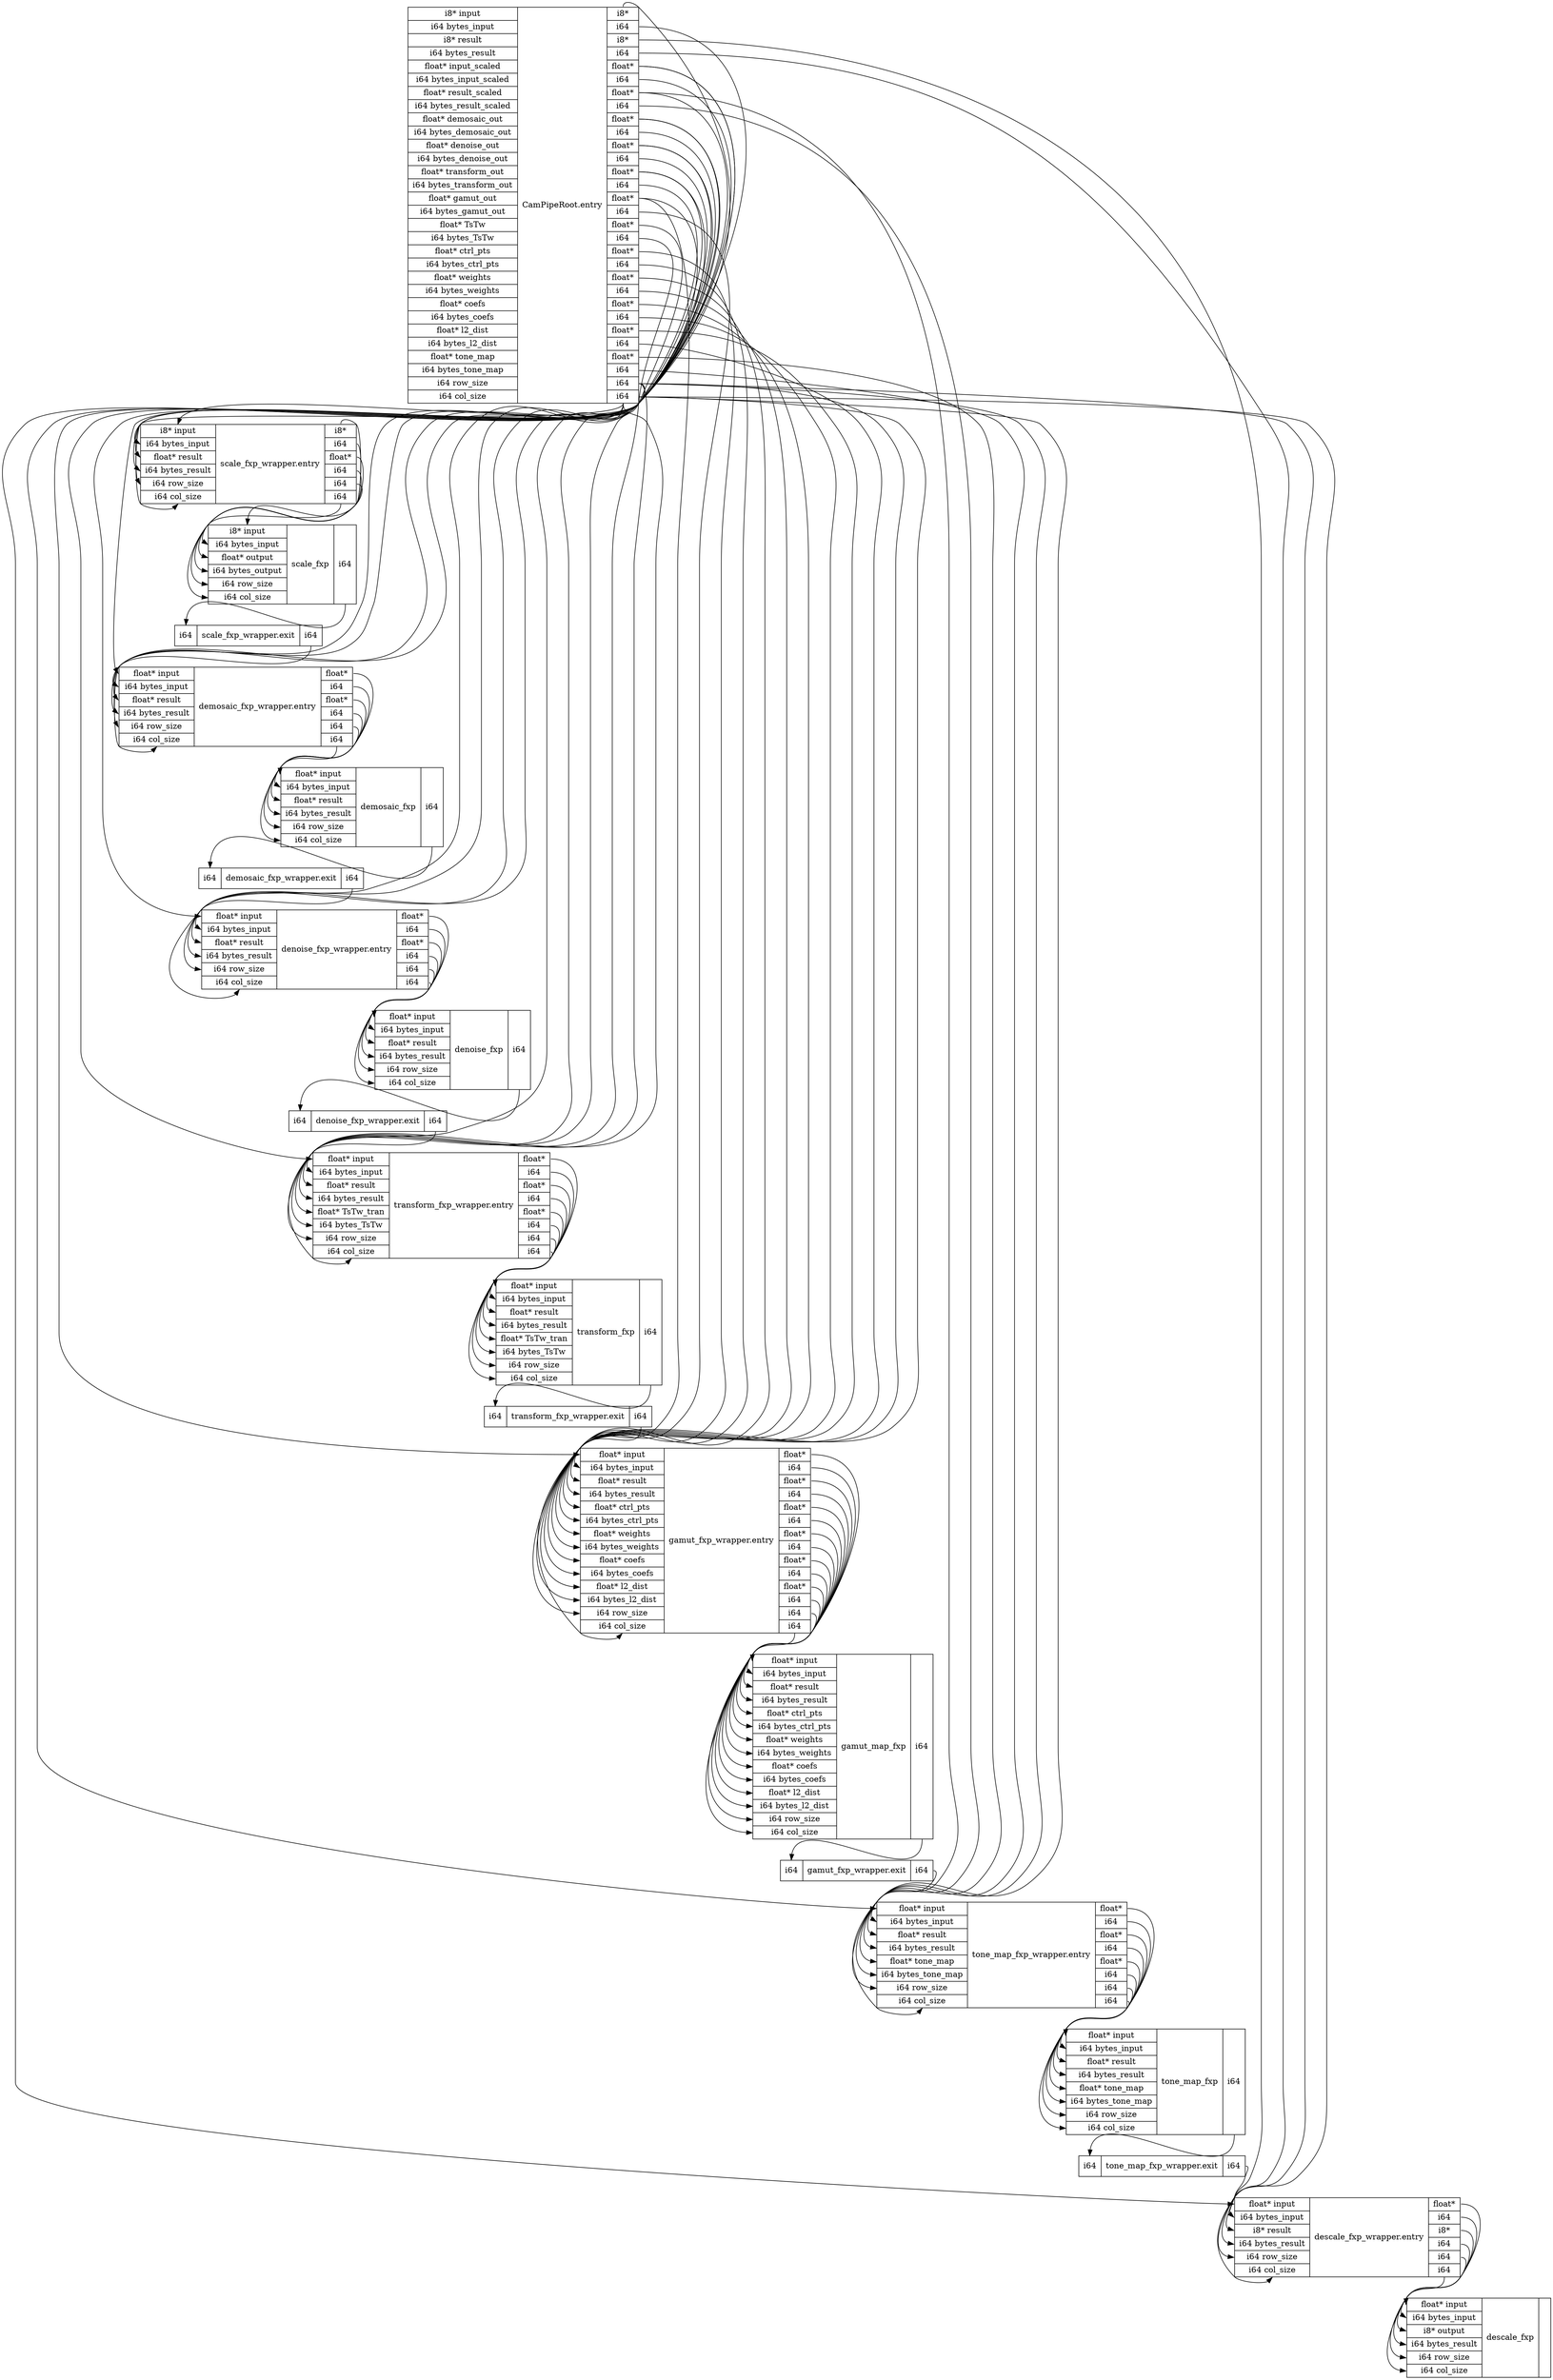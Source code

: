 digraph structs {
	node [shape=record];
	"denoise_fxp" [label="{<i0>float* input|<i1>i64 bytes_input|<i2>float* result|<i3>i64 bytes_result|<i4>i64 row_size|<i5>i64 col_size}|denoise_fxp|{<o0>i64}"];
	"denoise_fxp_wrapper.exit" [label="{<i0>i64}|denoise_fxp_wrapper.exit|{<o0>i64}"];
	"demosaic_fxp" [label="{<i0>float* input|<i1>i64 bytes_input|<i2>float* result|<i3>i64 bytes_result|<i4>i64 row_size|<i5>i64 col_size}|demosaic_fxp|{<o0>i64}"];
	"transform_fxp" [label="{<i0>float* input|<i1>i64 bytes_input|<i2>float* result|<i3>i64 bytes_result|<i4>float* TsTw_tran|<i5>i64 bytes_TsTw|<i6>i64 row_size|<i7>i64 col_size}|transform_fxp|{<o0>i64}"];
	"scale_fxp" [label="{<i0>i8* input|<i1>i64 bytes_input|<i2>float* output|<i3>i64 bytes_output|<i4>i64 row_size|<i5>i64 col_size}|scale_fxp|{<o0>i64}"];
	"gamut_map_fxp" [label="{<i0>float* input|<i1>i64 bytes_input|<i2>float* result|<i3>i64 bytes_result|<i4>float* ctrl_pts|<i5>i64 bytes_ctrl_pts|<i6>float* weights|<i7>i64 bytes_weights|<i8>float* coefs|<i9>i64 bytes_coefs|<i10>float* l2_dist|<i11>i64 bytes_l2_dist|<i12>i64 row_size|<i13>i64 col_size}|gamut_map_fxp|{<o0>i64}"];
	"tone_map_fxp_wrapper.entry" [label="{<i0>float* input|<i1>i64 bytes_input|<i2>float* result|<i3>i64 bytes_result|<i4>float* tone_map|<i5>i64 bytes_tone_map|<i6>i64 row_size|<i7>i64 col_size}|tone_map_fxp_wrapper.entry|{<o0>float*|<o1>i64|<o2>float*|<o3>i64|<o4>float*|<o5>i64|<o6>i64|<o7>i64}"];
	"demosaic_fxp_wrapper.exit" [label="{<i0>i64}|demosaic_fxp_wrapper.exit|{<o0>i64}"];
	"descale_fxp_wrapper.entry" [label="{<i0>float* input|<i1>i64 bytes_input|<i2>i8* result|<i3>i64 bytes_result|<i4>i64 row_size|<i5>i64 col_size}|descale_fxp_wrapper.entry|{<o0>float*|<o1>i64|<o2>i8*|<o3>i64|<o4>i64|<o5>i64}"];
	"tone_map_fxp" [label="{<i0>float* input|<i1>i64 bytes_input|<i2>float* result|<i3>i64 bytes_result|<i4>float* tone_map|<i5>i64 bytes_tone_map|<i6>i64 row_size|<i7>i64 col_size}|tone_map_fxp|{<o0>i64}"];
	"denoise_fxp_wrapper.entry" [label="{<i0>float* input|<i1>i64 bytes_input|<i2>float* result|<i3>i64 bytes_result|<i4>i64 row_size|<i5>i64 col_size}|denoise_fxp_wrapper.entry|{<o0>float*|<o1>i64|<o2>float*|<o3>i64|<o4>i64|<o5>i64}"];
	"transform_fxp_wrapper.entry" [label="{<i0>float* input|<i1>i64 bytes_input|<i2>float* result|<i3>i64 bytes_result|<i4>float* TsTw_tran|<i5>i64 bytes_TsTw|<i6>i64 row_size|<i7>i64 col_size}|transform_fxp_wrapper.entry|{<o0>float*|<o1>i64|<o2>float*|<o3>i64|<o4>float*|<o5>i64|<o6>i64|<o7>i64}"];
	"scale_fxp_wrapper.entry" [label="{<i0>i8* input|<i1>i64 bytes_input|<i2>float* result|<i3>i64 bytes_result|<i4>i64 row_size|<i5>i64 col_size}|scale_fxp_wrapper.entry|{<o0>i8*|<o1>i64|<o2>float*|<o3>i64|<o4>i64|<o5>i64}"];
	"descale_fxp" [label="{<i0>float* input|<i1>i64 bytes_input|<i2>i8* output|<i3>i64 bytes_result|<i4>i64 row_size|<i5>i64 col_size}|descale_fxp|{}"];
	"gamut_fxp_wrapper.entry" [label="{<i0>float* input|<i1>i64 bytes_input|<i2>float* result|<i3>i64 bytes_result|<i4>float* ctrl_pts|<i5>i64 bytes_ctrl_pts|<i6>float* weights|<i7>i64 bytes_weights|<i8>float* coefs|<i9>i64 bytes_coefs|<i10>float* l2_dist|<i11>i64 bytes_l2_dist|<i12>i64 row_size|<i13>i64 col_size}|gamut_fxp_wrapper.entry|{<o0>float*|<o1>i64|<o2>float*|<o3>i64|<o4>float*|<o5>i64|<o6>float*|<o7>i64|<o8>float*|<o9>i64|<o10>float*|<o11>i64|<o12>i64|<o13>i64}"];
	"gamut_fxp_wrapper.exit" [label="{<i0>i64}|gamut_fxp_wrapper.exit|{<o0>i64}"];
	"CamPipeRoot.entry" [label="{<i0>i8* input|<i1>i64 bytes_input|<i2>i8* result|<i3>i64 bytes_result|<i4>float* input_scaled|<i5>i64 bytes_input_scaled|<i6>float* result_scaled|<i7>i64 bytes_result_scaled|<i8>float* demosaic_out|<i9>i64 bytes_demosaic_out|<i10>float* denoise_out|<i11>i64 bytes_denoise_out|<i12>float* transform_out|<i13>i64 bytes_transform_out|<i14>float* gamut_out|<i15>i64 bytes_gamut_out|<i16>float* TsTw|<i17>i64 bytes_TsTw|<i18>float* ctrl_pts|<i19>i64 bytes_ctrl_pts|<i20>float* weights|<i21>i64 bytes_weights|<i22>float* coefs|<i23>i64 bytes_coefs|<i24>float* l2_dist|<i25>i64 bytes_l2_dist|<i26>float* tone_map|<i27>i64 bytes_tone_map|<i28>i64 row_size|<i29>i64 col_size}|CamPipeRoot.entry|{<o0>i8*|<o1>i64|<o2>i8*|<o3>i64|<o4>float*|<o5>i64|<o6>float*|<o7>i64|<o8>float*|<o9>i64|<o10>float*|<o11>i64|<o12>float*|<o13>i64|<o14>float*|<o15>i64|<o16>float*|<o17>i64|<o18>float*|<o19>i64|<o20>float*|<o21>i64|<o22>float*|<o23>i64|<o24>float*|<o25>i64|<o26>float*|<o27>i64|<o28>i64|<o29>i64}"];
	"scale_fxp_wrapper.exit" [label="{<i0>i64}|scale_fxp_wrapper.exit|{<o0>i64}"];
	"tone_map_fxp_wrapper.exit" [label="{<i0>i64}|tone_map_fxp_wrapper.exit|{<o0>i64}"];
	"demosaic_fxp_wrapper.entry" [label="{<i0>float* input|<i1>i64 bytes_input|<i2>float* result|<i3>i64 bytes_result|<i4>i64 row_size|<i5>i64 col_size}|demosaic_fxp_wrapper.entry|{<o0>float*|<o1>i64|<o2>float*|<o3>i64|<o4>i64|<o5>i64}"];
	"transform_fxp_wrapper.exit" [label="{<i0>i64}|transform_fxp_wrapper.exit|{<o0>i64}"];

	"descale_fxp_wrapper.entry" -> "descale_fxp" [tailport=o2, headport=i2, ];
	"descale_fxp_wrapper.entry" -> "descale_fxp" [tailport=o1, headport=i1, ];
	"descale_fxp_wrapper.entry" -> "descale_fxp" [tailport=o0, headport=i0, ];
	"tone_map_fxp" -> "tone_map_fxp_wrapper.exit" [tailport=o0, headport=i0, ];
	"tone_map_fxp_wrapper.entry" -> "tone_map_fxp" [tailport=o7, headport=i7, ];
	"tone_map_fxp_wrapper.entry" -> "tone_map_fxp" [tailport=o5, headport=i5, ];
	"tone_map_fxp_wrapper.entry" -> "tone_map_fxp" [tailport=o4, headport=i4, ];
	"tone_map_fxp_wrapper.entry" -> "tone_map_fxp" [tailport=o3, headport=i3, ];
	"tone_map_fxp_wrapper.entry" -> "tone_map_fxp" [tailport=o2, headport=i2, ];
	"tone_map_fxp_wrapper.entry" -> "tone_map_fxp" [tailport=o1, headport=i1, ];
	"tone_map_fxp_wrapper.entry" -> "tone_map_fxp" [tailport=o0, headport=i0, ];
	"tone_map_fxp_wrapper.entry" -> "tone_map_fxp" [tailport=o6, headport=i6, ];
	"gamut_map_fxp" -> "gamut_fxp_wrapper.exit" [tailport=o0, headport=i0, ];
	"gamut_fxp_wrapper.entry" -> "gamut_map_fxp" [tailport=o13, headport=i13, ];
	"CamPipeRoot.entry" -> "gamut_fxp_wrapper.entry" [tailport=o21, headport=i7, ];
	"scale_fxp_wrapper.exit" -> "demosaic_fxp_wrapper.entry" [tailport=o0, headport=i1, ];
	"gamut_fxp_wrapper.entry" -> "gamut_map_fxp" [tailport=o8, headport=i8, ];
	"scale_fxp_wrapper.entry" -> "scale_fxp" [tailport=o3, headport=i3, ];
	"CamPipeRoot.entry" -> "gamut_fxp_wrapper.entry" [tailport=o20, headport=i6, ];
	"gamut_fxp_wrapper.entry" -> "gamut_map_fxp" [tailport=o7, headport=i7, ];
	"CamPipeRoot.entry" -> "descale_fxp_wrapper.entry" [tailport=o3, headport=i3, ];
	"CamPipeRoot.entry" -> "descale_fxp_wrapper.entry" [tailport=o2, headport=i2, ];
	"CamPipeRoot.entry" -> "tone_map_fxp_wrapper.entry" [tailport=o27, headport=i5, ];
	"CamPipeRoot.entry" -> "tone_map_fxp_wrapper.entry" [tailport=o26, headport=i4, ];
	"CamPipeRoot.entry" -> "tone_map_fxp_wrapper.entry" [tailport=o7, headport=i3, ];
	"CamPipeRoot.entry" -> "descale_fxp_wrapper.entry" [tailport=o6, headport=i0, ];
	"CamPipeRoot.entry" -> "tone_map_fxp_wrapper.entry" [tailport=o6, headport=i2, ];
	"CamPipeRoot.entry" -> "gamut_fxp_wrapper.entry" [tailport=o25, headport=i11, ];
	"gamut_fxp_wrapper.entry" -> "gamut_map_fxp" [tailport=o12, headport=i12, ];
	"gamut_fxp_wrapper.entry" -> "gamut_map_fxp" [tailport=o11, headport=i11, ];
	"CamPipeRoot.entry" -> "gamut_fxp_wrapper.entry" [tailport=o23, headport=i9, ];
	"gamut_fxp_wrapper.entry" -> "gamut_map_fxp" [tailport=o10, headport=i10, ];
	"CamPipeRoot.entry" -> "gamut_fxp_wrapper.entry" [tailport=o22, headport=i8, ];
	"gamut_fxp_wrapper.entry" -> "gamut_map_fxp" [tailport=o9, headport=i9, ];
	"CamPipeRoot.entry" -> "gamut_fxp_wrapper.entry" [tailport=o19, headport=i5, ];
	"scale_fxp_wrapper.entry" -> "scale_fxp" [tailport=o2, headport=i2, ];
	"gamut_fxp_wrapper.entry" -> "gamut_map_fxp" [tailport=o6, headport=i6, ];
	"CamPipeRoot.entry" -> "gamut_fxp_wrapper.entry" [tailport=o18, headport=i4, ];
	"transform_fxp_wrapper.exit" -> "gamut_fxp_wrapper.entry" [tailport=o0, headport=i1, ];
	"gamut_fxp_wrapper.entry" -> "gamut_map_fxp" [tailport=o5, headport=i5, ];
	"CamPipeRoot.entry" -> "descale_fxp_wrapper.entry" [tailport=o28, headport=i4, ];
	"CamPipeRoot.entry" -> "demosaic_fxp_wrapper.entry" [tailport=o28, headport=i4, ];
	"CamPipeRoot.entry" -> "scale_fxp_wrapper.entry" [tailport=o28, headport=i4, ];
	"CamPipeRoot.entry" -> "tone_map_fxp_wrapper.entry" [tailport=o28, headport=i6, ];
	"CamPipeRoot.entry" -> "denoise_fxp_wrapper.entry" [tailport=o28, headport=i4, ];
	"CamPipeRoot.entry" -> "gamut_fxp_wrapper.entry" [tailport=o28, headport=i12, ];
	"CamPipeRoot.entry" -> "transform_fxp_wrapper.entry" [tailport=o28, headport=i6, ];
	"scale_fxp_wrapper.entry" -> "scale_fxp" [tailport=o0, headport=i0, ];
	"CamPipeRoot.entry" -> "transform_fxp_wrapper.entry" [tailport=o17, headport=i5, ];
	"scale_fxp" -> "scale_fxp_wrapper.exit" [tailport=o0, headport=i0, ];
	"gamut_fxp_wrapper.entry" -> "gamut_map_fxp" [tailport=o4, headport=i4, ];
	"CamPipeRoot.entry" -> "transform_fxp_wrapper.entry" [tailport=o13, headport=i3, ];
	"CamPipeRoot.entry" -> "scale_fxp_wrapper.entry" [tailport=o5, headport=i3, ];
	"demosaic_fxp_wrapper.exit" -> "denoise_fxp_wrapper.entry" [tailport=o0, headport=i1, ];
	"scale_fxp_wrapper.entry" -> "scale_fxp" [tailport=o1, headport=i1, ];
	"CamPipeRoot.entry" -> "descale_fxp_wrapper.entry" [tailport=o29, headport=i5, ];
	"CamPipeRoot.entry" -> "demosaic_fxp_wrapper.entry" [tailport=o29, headport=i5, ];
	"CamPipeRoot.entry" -> "scale_fxp_wrapper.entry" [tailport=o29, headport=i5, ];
	"CamPipeRoot.entry" -> "tone_map_fxp_wrapper.entry" [tailport=o29, headport=i7, ];
	"CamPipeRoot.entry" -> "denoise_fxp_wrapper.entry" [tailport=o29, headport=i5, ];
	"CamPipeRoot.entry" -> "gamut_fxp_wrapper.entry" [tailport=o29, headport=i13, ];
	"CamPipeRoot.entry" -> "transform_fxp_wrapper.entry" [tailport=o29, headport=i7, ];
	"CamPipeRoot.entry" -> "tone_map_fxp_wrapper.entry" [tailport=o14, headport=i0, ];
	"CamPipeRoot.entry" -> "gamut_fxp_wrapper.entry" [tailport=o14, headport=i2, ];
	"transform_fxp_wrapper.entry" -> "transform_fxp" [tailport=o0, headport=i0, ];
	"CamPipeRoot.entry" -> "demosaic_fxp_wrapper.entry" [tailport=o4, headport=i0, ];
	"CamPipeRoot.entry" -> "scale_fxp_wrapper.entry" [tailport=o4, headport=i2, ];
	"scale_fxp_wrapper.entry" -> "scale_fxp" [tailport=o4, headport=i4, ];
	"CamPipeRoot.entry" -> "scale_fxp_wrapper.entry" [tailport=o0, headport=i0, ];
	"scale_fxp_wrapper.entry" -> "scale_fxp" [tailport=o5, headport=i5, ];
	"CamPipeRoot.entry" -> "scale_fxp_wrapper.entry" [tailport=o1, headport=i1, ];
	"CamPipeRoot.entry" -> "transform_fxp_wrapper.entry" [tailport=o16, headport=i4, ];
	"gamut_fxp_wrapper.entry" -> "gamut_map_fxp" [tailport=o3, headport=i3, ];
	"CamPipeRoot.entry" -> "denoise_fxp_wrapper.entry" [tailport=o8, headport=i0, ];
	"CamPipeRoot.entry" -> "demosaic_fxp_wrapper.entry" [tailport=o8, headport=i2, ];
	"CamPipeRoot.entry" -> "demosaic_fxp_wrapper.entry" [tailport=o9, headport=i3, ];
	"CamPipeRoot.entry" -> "transform_fxp_wrapper.entry" [tailport=o10, headport=i0, ];
	"CamPipeRoot.entry" -> "denoise_fxp_wrapper.entry" [tailport=o10, headport=i2, ];
	"CamPipeRoot.entry" -> "gamut_fxp_wrapper.entry" [tailport=o12, headport=i0, ];
	"CamPipeRoot.entry" -> "transform_fxp_wrapper.entry" [tailport=o12, headport=i2, ];
	"CamPipeRoot.entry" -> "gamut_fxp_wrapper.entry" [tailport=o15, headport=i3, ];
	"demosaic_fxp" -> "demosaic_fxp_wrapper.exit" [tailport=o0, headport=i0, ];
	"transform_fxp_wrapper.entry" -> "transform_fxp" [tailport=o1, headport=i1, ];
	"demosaic_fxp_wrapper.entry" -> "demosaic_fxp" [tailport=o0, headport=i0, ];
	"demosaic_fxp_wrapper.entry" -> "demosaic_fxp" [tailport=o2, headport=i2, ];
	"demosaic_fxp_wrapper.entry" -> "demosaic_fxp" [tailport=o3, headport=i3, ];
	"demosaic_fxp_wrapper.entry" -> "demosaic_fxp" [tailport=o4, headport=i4, ];
	"descale_fxp_wrapper.entry" -> "descale_fxp" [tailport=o3, headport=i3, ];
	"gamut_fxp_wrapper.entry" -> "gamut_map_fxp" [tailport=o0, headport=i0, ];
	"demosaic_fxp_wrapper.entry" -> "demosaic_fxp" [tailport=o5, headport=i5, ];
	"descale_fxp_wrapper.entry" -> "descale_fxp" [tailport=o4, headport=i4, ];
	"gamut_fxp_wrapper.entry" -> "gamut_map_fxp" [tailport=o1, headport=i1, ];
	"CamPipeRoot.entry" -> "denoise_fxp_wrapper.entry" [tailport=o11, headport=i3, ];
	"denoise_fxp_wrapper.exit" -> "transform_fxp_wrapper.entry" [tailport=o0, headport=i1, ];
	"transform_fxp_wrapper.entry" -> "transform_fxp" [tailport=o3, headport=i3, ];
	"denoise_fxp_wrapper.entry" -> "denoise_fxp" [tailport=o0, headport=i0, ];
	"denoise_fxp_wrapper.entry" -> "denoise_fxp" [tailport=o1, headport=i1, ];
	"denoise_fxp_wrapper.entry" -> "denoise_fxp" [tailport=o2, headport=i2, ];
	"denoise_fxp_wrapper.entry" -> "denoise_fxp" [tailport=o3, headport=i3, ];
	"denoise_fxp_wrapper.entry" -> "denoise_fxp" [tailport=o4, headport=i4, ];
	"denoise_fxp_wrapper.entry" -> "denoise_fxp" [tailport=o5, headport=i5, ];
	"CamPipeRoot.entry" -> "gamut_fxp_wrapper.entry" [tailport=o24, headport=i10, ];
	"denoise_fxp" -> "denoise_fxp_wrapper.exit" [tailport=o0, headport=i0, ];
	"transform_fxp_wrapper.entry" -> "transform_fxp" [tailport=o2, headport=i2, ];
	"transform_fxp_wrapper.entry" -> "transform_fxp" [tailport=o4, headport=i4, ];
	"transform_fxp_wrapper.entry" -> "transform_fxp" [tailport=o5, headport=i5, ];
	"tone_map_fxp_wrapper.exit" -> "descale_fxp_wrapper.entry" [tailport=o0, headport=i1, ];
	"transform_fxp_wrapper.entry" -> "transform_fxp" [tailport=o6, headport=i6, ];
	"transform_fxp_wrapper.entry" -> "transform_fxp" [tailport=o7, headport=i7, ];
	"demosaic_fxp_wrapper.entry" -> "demosaic_fxp" [tailport=o1, headport=i1, ];
	"transform_fxp" -> "transform_fxp_wrapper.exit" [tailport=o0, headport=i0, ];
	"gamut_fxp_wrapper.exit" -> "tone_map_fxp_wrapper.entry" [tailport=o0, headport=i1, ];
	"descale_fxp_wrapper.entry" -> "descale_fxp" [tailport=o5, headport=i5, ];
	"gamut_fxp_wrapper.entry" -> "gamut_map_fxp" [tailport=o2, headport=i2, ];
}
